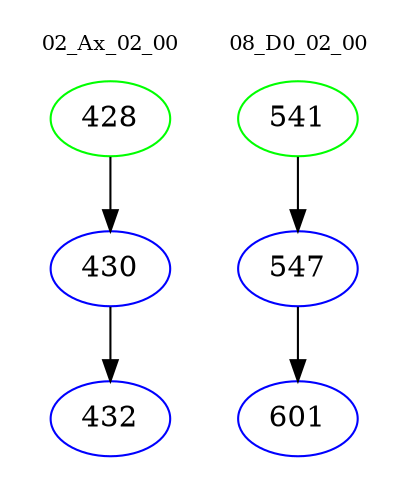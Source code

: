 digraph{
subgraph cluster_0 {
color = white
label = "02_Ax_02_00";
fontsize=10;
T0_428 [label="428", color="green"]
T0_428 -> T0_430 [color="black"]
T0_430 [label="430", color="blue"]
T0_430 -> T0_432 [color="black"]
T0_432 [label="432", color="blue"]
}
subgraph cluster_1 {
color = white
label = "08_D0_02_00";
fontsize=10;
T1_541 [label="541", color="green"]
T1_541 -> T1_547 [color="black"]
T1_547 [label="547", color="blue"]
T1_547 -> T1_601 [color="black"]
T1_601 [label="601", color="blue"]
}
}
